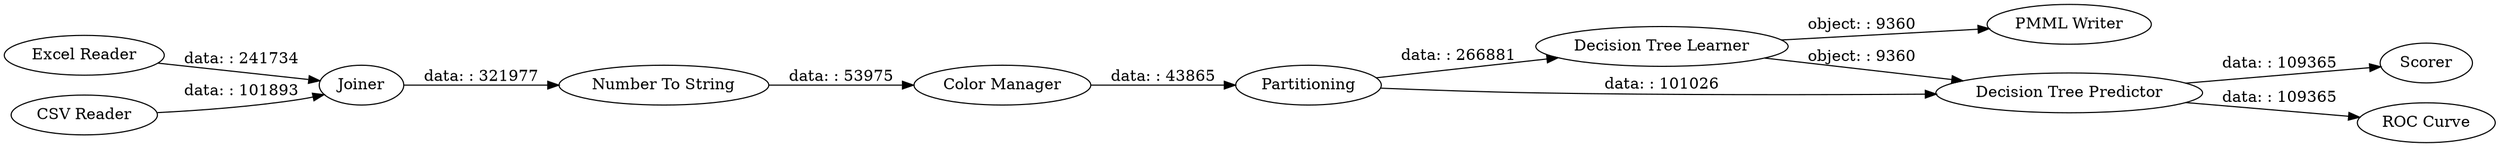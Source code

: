 digraph {
	"8229088273535585109_5" [label="Color Manager"]
	"8229088273535585109_4" [label="Number To String"]
	"8229088273535585109_7" [label="Decision Tree Learner"]
	"8229088273535585109_8" [label="PMML Writer"]
	"8229088273535585109_9" [label="Decision Tree Predictor"]
	"8229088273535585109_3" [label=Joiner]
	"8229088273535585109_1" [label="Excel Reader"]
	"8229088273535585109_2" [label="CSV Reader"]
	"8229088273535585109_6" [label=Partitioning]
	"8229088273535585109_11" [label=Scorer]
	"8229088273535585109_10" [label="ROC Curve"]
	"8229088273535585109_6" -> "8229088273535585109_9" [label="data: : 101026"]
	"8229088273535585109_9" -> "8229088273535585109_11" [label="data: : 109365"]
	"8229088273535585109_7" -> "8229088273535585109_9" [label="object: : 9360"]
	"8229088273535585109_3" -> "8229088273535585109_4" [label="data: : 321977"]
	"8229088273535585109_5" -> "8229088273535585109_6" [label="data: : 43865"]
	"8229088273535585109_6" -> "8229088273535585109_7" [label="data: : 266881"]
	"8229088273535585109_4" -> "8229088273535585109_5" [label="data: : 53975"]
	"8229088273535585109_7" -> "8229088273535585109_8" [label="object: : 9360"]
	"8229088273535585109_1" -> "8229088273535585109_3" [label="data: : 241734"]
	"8229088273535585109_9" -> "8229088273535585109_10" [label="data: : 109365"]
	"8229088273535585109_2" -> "8229088273535585109_3" [label="data: : 101893"]
	rankdir=LR
}
